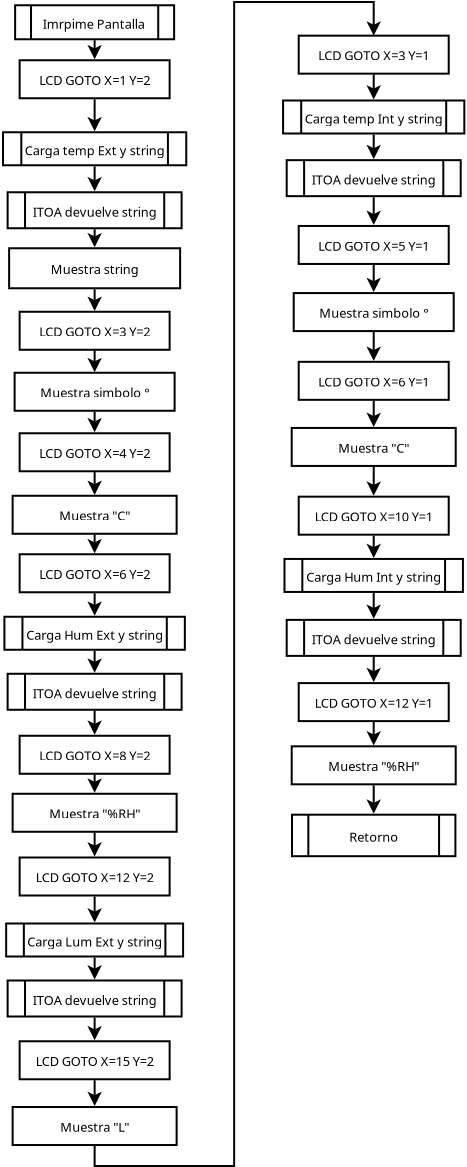 <?xml version="1.0" encoding="UTF-8"?>
<dia:diagram xmlns:dia="http://www.lysator.liu.se/~alla/dia/">
  <dia:layer name="Fondo" visible="true" active="true">
    <dia:group>
      <dia:group>
        <dia:object type="Flowchart - Predefined Process" version="1" id="O0">
          <dia:attribute name="obj_pos">
            <dia:point val="6.731,1.95"/>
          </dia:attribute>
          <dia:attribute name="obj_bb">
            <dia:rectangle val="6.681,1.9;14.731,3.7"/>
          </dia:attribute>
          <dia:attribute name="meta">
            <dia:composite type="dict"/>
          </dia:attribute>
          <dia:attribute name="elem_corner">
            <dia:point val="6.731,1.95"/>
          </dia:attribute>
          <dia:attribute name="elem_width">
            <dia:real val="7.95"/>
          </dia:attribute>
          <dia:attribute name="elem_height">
            <dia:real val="1.7"/>
          </dia:attribute>
          <dia:attribute name="line_width">
            <dia:real val="0.1"/>
          </dia:attribute>
          <dia:attribute name="line_colour">
            <dia:color val="#000000"/>
          </dia:attribute>
          <dia:attribute name="fill_colour">
            <dia:color val="#ffffff"/>
          </dia:attribute>
          <dia:attribute name="show_background">
            <dia:boolean val="true"/>
          </dia:attribute>
          <dia:attribute name="line_style">
            <dia:enum val="0"/>
            <dia:real val="1"/>
          </dia:attribute>
          <dia:attribute name="padding">
            <dia:real val="0.1"/>
          </dia:attribute>
          <dia:attribute name="text">
            <dia:composite type="text">
              <dia:attribute name="string">
                <dia:string>#Imrpime Pantalla#</dia:string>
              </dia:attribute>
              <dia:attribute name="font">
                <dia:font family="sans" style="0" name="Helvetica"/>
              </dia:attribute>
              <dia:attribute name="height">
                <dia:real val="0.8"/>
              </dia:attribute>
              <dia:attribute name="pos">
                <dia:point val="10.706,3.05"/>
              </dia:attribute>
              <dia:attribute name="color">
                <dia:color val="#000000"/>
              </dia:attribute>
              <dia:attribute name="alignment">
                <dia:enum val="1"/>
              </dia:attribute>
            </dia:composite>
          </dia:attribute>
          <dia:attribute name="flip_horizontal">
            <dia:boolean val="false"/>
          </dia:attribute>
          <dia:attribute name="flip_vertical">
            <dia:boolean val="false"/>
          </dia:attribute>
          <dia:attribute name="subscale">
            <dia:real val="1"/>
          </dia:attribute>
        </dia:object>
        <dia:object type="Flowchart - Box" version="0" id="O1">
          <dia:attribute name="obj_pos">
            <dia:point val="6.956,4.7"/>
          </dia:attribute>
          <dia:attribute name="obj_bb">
            <dia:rectangle val="6.906,4.65;14.506,6.65"/>
          </dia:attribute>
          <dia:attribute name="elem_corner">
            <dia:point val="6.956,4.7"/>
          </dia:attribute>
          <dia:attribute name="elem_width">
            <dia:real val="7.5"/>
          </dia:attribute>
          <dia:attribute name="elem_height">
            <dia:real val="1.9"/>
          </dia:attribute>
          <dia:attribute name="show_background">
            <dia:boolean val="true"/>
          </dia:attribute>
          <dia:attribute name="padding">
            <dia:real val="0.5"/>
          </dia:attribute>
          <dia:attribute name="text">
            <dia:composite type="text">
              <dia:attribute name="string">
                <dia:string>#LCD GOTO X=1 Y=2#</dia:string>
              </dia:attribute>
              <dia:attribute name="font">
                <dia:font family="sans" style="0" name="Helvetica"/>
              </dia:attribute>
              <dia:attribute name="height">
                <dia:real val="0.8"/>
              </dia:attribute>
              <dia:attribute name="pos">
                <dia:point val="10.706,5.89"/>
              </dia:attribute>
              <dia:attribute name="color">
                <dia:color val="#000000"/>
              </dia:attribute>
              <dia:attribute name="alignment">
                <dia:enum val="1"/>
              </dia:attribute>
            </dia:composite>
          </dia:attribute>
        </dia:object>
        <dia:object type="Flowchart - Predefined Process" version="1" id="O2">
          <dia:attribute name="obj_pos">
            <dia:point val="6.339,8.3"/>
          </dia:attribute>
          <dia:attribute name="obj_bb">
            <dia:rectangle val="6.289,8.25;15.123,10"/>
          </dia:attribute>
          <dia:attribute name="meta">
            <dia:composite type="dict"/>
          </dia:attribute>
          <dia:attribute name="elem_corner">
            <dia:point val="6.339,8.3"/>
          </dia:attribute>
          <dia:attribute name="elem_width">
            <dia:real val="8.734"/>
          </dia:attribute>
          <dia:attribute name="elem_height">
            <dia:real val="1.65"/>
          </dia:attribute>
          <dia:attribute name="line_width">
            <dia:real val="0.1"/>
          </dia:attribute>
          <dia:attribute name="line_colour">
            <dia:color val="#000000"/>
          </dia:attribute>
          <dia:attribute name="fill_colour">
            <dia:color val="#ffffff"/>
          </dia:attribute>
          <dia:attribute name="show_background">
            <dia:boolean val="true"/>
          </dia:attribute>
          <dia:attribute name="line_style">
            <dia:enum val="0"/>
            <dia:real val="1"/>
          </dia:attribute>
          <dia:attribute name="padding">
            <dia:real val="0.1"/>
          </dia:attribute>
          <dia:attribute name="text">
            <dia:composite type="text">
              <dia:attribute name="string">
                <dia:string>#Carga temp Ext y string#</dia:string>
              </dia:attribute>
              <dia:attribute name="font">
                <dia:font family="sans" style="0" name="Helvetica"/>
              </dia:attribute>
              <dia:attribute name="height">
                <dia:real val="0.8"/>
              </dia:attribute>
              <dia:attribute name="pos">
                <dia:point val="10.706,9.375"/>
              </dia:attribute>
              <dia:attribute name="color">
                <dia:color val="#000000"/>
              </dia:attribute>
              <dia:attribute name="alignment">
                <dia:enum val="1"/>
              </dia:attribute>
            </dia:composite>
          </dia:attribute>
          <dia:attribute name="flip_horizontal">
            <dia:boolean val="false"/>
          </dia:attribute>
          <dia:attribute name="flip_vertical">
            <dia:boolean val="false"/>
          </dia:attribute>
          <dia:attribute name="subscale">
            <dia:real val="1"/>
          </dia:attribute>
        </dia:object>
        <dia:object type="Flowchart - Predefined Process" version="1" id="O3">
          <dia:attribute name="obj_pos">
            <dia:point val="6.356,11.3"/>
          </dia:attribute>
          <dia:attribute name="obj_bb">
            <dia:rectangle val="6.306,11.25;15.106,13.15"/>
          </dia:attribute>
          <dia:attribute name="meta">
            <dia:composite type="dict"/>
          </dia:attribute>
          <dia:attribute name="elem_corner">
            <dia:point val="6.356,11.3"/>
          </dia:attribute>
          <dia:attribute name="elem_width">
            <dia:real val="8.7"/>
          </dia:attribute>
          <dia:attribute name="elem_height">
            <dia:real val="1.8"/>
          </dia:attribute>
          <dia:attribute name="line_width">
            <dia:real val="0.1"/>
          </dia:attribute>
          <dia:attribute name="line_colour">
            <dia:color val="#000000"/>
          </dia:attribute>
          <dia:attribute name="fill_colour">
            <dia:color val="#ffffff"/>
          </dia:attribute>
          <dia:attribute name="show_background">
            <dia:boolean val="true"/>
          </dia:attribute>
          <dia:attribute name="line_style">
            <dia:enum val="0"/>
            <dia:real val="1"/>
          </dia:attribute>
          <dia:attribute name="padding">
            <dia:real val="0.1"/>
          </dia:attribute>
          <dia:attribute name="text">
            <dia:composite type="text">
              <dia:attribute name="string">
                <dia:string>#ITOA devuelve string#</dia:string>
              </dia:attribute>
              <dia:attribute name="font">
                <dia:font family="sans" style="0" name="Helvetica"/>
              </dia:attribute>
              <dia:attribute name="height">
                <dia:real val="0.8"/>
              </dia:attribute>
              <dia:attribute name="pos">
                <dia:point val="10.706,12.45"/>
              </dia:attribute>
              <dia:attribute name="color">
                <dia:color val="#000000"/>
              </dia:attribute>
              <dia:attribute name="alignment">
                <dia:enum val="1"/>
              </dia:attribute>
            </dia:composite>
          </dia:attribute>
          <dia:attribute name="flip_horizontal">
            <dia:boolean val="false"/>
          </dia:attribute>
          <dia:attribute name="flip_vertical">
            <dia:boolean val="false"/>
          </dia:attribute>
          <dia:attribute name="subscale">
            <dia:real val="1"/>
          </dia:attribute>
        </dia:object>
        <dia:object type="Flowchart - Box" version="0" id="O4">
          <dia:attribute name="obj_pos">
            <dia:point val="6.431,14.1"/>
          </dia:attribute>
          <dia:attribute name="obj_bb">
            <dia:rectangle val="6.381,14.05;15.031,16.15"/>
          </dia:attribute>
          <dia:attribute name="elem_corner">
            <dia:point val="6.431,14.1"/>
          </dia:attribute>
          <dia:attribute name="elem_width">
            <dia:real val="8.55"/>
          </dia:attribute>
          <dia:attribute name="elem_height">
            <dia:real val="2"/>
          </dia:attribute>
          <dia:attribute name="show_background">
            <dia:boolean val="true"/>
          </dia:attribute>
          <dia:attribute name="padding">
            <dia:real val="0.5"/>
          </dia:attribute>
          <dia:attribute name="text">
            <dia:composite type="text">
              <dia:attribute name="string">
                <dia:string>#Muestra string#</dia:string>
              </dia:attribute>
              <dia:attribute name="font">
                <dia:font family="sans" style="0" name="Helvetica"/>
              </dia:attribute>
              <dia:attribute name="height">
                <dia:real val="0.8"/>
              </dia:attribute>
              <dia:attribute name="pos">
                <dia:point val="10.706,15.34"/>
              </dia:attribute>
              <dia:attribute name="color">
                <dia:color val="#000000"/>
              </dia:attribute>
              <dia:attribute name="alignment">
                <dia:enum val="1"/>
              </dia:attribute>
            </dia:composite>
          </dia:attribute>
        </dia:object>
        <dia:object type="Flowchart - Box" version="0" id="O5">
          <dia:attribute name="obj_pos">
            <dia:point val="6.956,17.275"/>
          </dia:attribute>
          <dia:attribute name="obj_bb">
            <dia:rectangle val="6.906,17.225;14.506,19.225"/>
          </dia:attribute>
          <dia:attribute name="elem_corner">
            <dia:point val="6.956,17.275"/>
          </dia:attribute>
          <dia:attribute name="elem_width">
            <dia:real val="7.5"/>
          </dia:attribute>
          <dia:attribute name="elem_height">
            <dia:real val="1.9"/>
          </dia:attribute>
          <dia:attribute name="show_background">
            <dia:boolean val="true"/>
          </dia:attribute>
          <dia:attribute name="padding">
            <dia:real val="0.5"/>
          </dia:attribute>
          <dia:attribute name="text">
            <dia:composite type="text">
              <dia:attribute name="string">
                <dia:string>#LCD GOTO X=3 Y=2#</dia:string>
              </dia:attribute>
              <dia:attribute name="font">
                <dia:font family="sans" style="0" name="Helvetica"/>
              </dia:attribute>
              <dia:attribute name="height">
                <dia:real val="0.8"/>
              </dia:attribute>
              <dia:attribute name="pos">
                <dia:point val="10.706,18.465"/>
              </dia:attribute>
              <dia:attribute name="color">
                <dia:color val="#000000"/>
              </dia:attribute>
              <dia:attribute name="alignment">
                <dia:enum val="1"/>
              </dia:attribute>
            </dia:composite>
          </dia:attribute>
        </dia:object>
        <dia:object type="Flowchart - Box" version="0" id="O6">
          <dia:attribute name="obj_pos">
            <dia:point val="6.706,20.325"/>
          </dia:attribute>
          <dia:attribute name="obj_bb">
            <dia:rectangle val="6.656,20.275;14.756,22.275"/>
          </dia:attribute>
          <dia:attribute name="elem_corner">
            <dia:point val="6.706,20.325"/>
          </dia:attribute>
          <dia:attribute name="elem_width">
            <dia:real val="8"/>
          </dia:attribute>
          <dia:attribute name="elem_height">
            <dia:real val="1.9"/>
          </dia:attribute>
          <dia:attribute name="show_background">
            <dia:boolean val="true"/>
          </dia:attribute>
          <dia:attribute name="padding">
            <dia:real val="0.5"/>
          </dia:attribute>
          <dia:attribute name="text">
            <dia:composite type="text">
              <dia:attribute name="string">
                <dia:string>#Muestra simbolo °#</dia:string>
              </dia:attribute>
              <dia:attribute name="font">
                <dia:font family="sans" style="0" name="Helvetica"/>
              </dia:attribute>
              <dia:attribute name="height">
                <dia:real val="0.8"/>
              </dia:attribute>
              <dia:attribute name="pos">
                <dia:point val="10.706,21.515"/>
              </dia:attribute>
              <dia:attribute name="color">
                <dia:color val="#000000"/>
              </dia:attribute>
              <dia:attribute name="alignment">
                <dia:enum val="1"/>
              </dia:attribute>
            </dia:composite>
          </dia:attribute>
        </dia:object>
        <dia:object type="Flowchart - Box" version="0" id="O7">
          <dia:attribute name="obj_pos">
            <dia:point val="6.956,23.35"/>
          </dia:attribute>
          <dia:attribute name="obj_bb">
            <dia:rectangle val="6.906,23.3;14.506,25.3"/>
          </dia:attribute>
          <dia:attribute name="elem_corner">
            <dia:point val="6.956,23.35"/>
          </dia:attribute>
          <dia:attribute name="elem_width">
            <dia:real val="7.5"/>
          </dia:attribute>
          <dia:attribute name="elem_height">
            <dia:real val="1.9"/>
          </dia:attribute>
          <dia:attribute name="show_background">
            <dia:boolean val="true"/>
          </dia:attribute>
          <dia:attribute name="padding">
            <dia:real val="0.5"/>
          </dia:attribute>
          <dia:attribute name="text">
            <dia:composite type="text">
              <dia:attribute name="string">
                <dia:string>#LCD GOTO X=4 Y=2#</dia:string>
              </dia:attribute>
              <dia:attribute name="font">
                <dia:font family="sans" style="0" name="Helvetica"/>
              </dia:attribute>
              <dia:attribute name="height">
                <dia:real val="0.8"/>
              </dia:attribute>
              <dia:attribute name="pos">
                <dia:point val="10.706,24.54"/>
              </dia:attribute>
              <dia:attribute name="color">
                <dia:color val="#000000"/>
              </dia:attribute>
              <dia:attribute name="alignment">
                <dia:enum val="1"/>
              </dia:attribute>
            </dia:composite>
          </dia:attribute>
        </dia:object>
        <dia:object type="Flowchart - Box" version="0" id="O8">
          <dia:attribute name="obj_pos">
            <dia:point val="6.606,26.475"/>
          </dia:attribute>
          <dia:attribute name="obj_bb">
            <dia:rectangle val="6.556,26.425;14.856,28.425"/>
          </dia:attribute>
          <dia:attribute name="elem_corner">
            <dia:point val="6.606,26.475"/>
          </dia:attribute>
          <dia:attribute name="elem_width">
            <dia:real val="8.2"/>
          </dia:attribute>
          <dia:attribute name="elem_height">
            <dia:real val="1.9"/>
          </dia:attribute>
          <dia:attribute name="show_background">
            <dia:boolean val="true"/>
          </dia:attribute>
          <dia:attribute name="padding">
            <dia:real val="0.5"/>
          </dia:attribute>
          <dia:attribute name="text">
            <dia:composite type="text">
              <dia:attribute name="string">
                <dia:string>#Muestra "C"#</dia:string>
              </dia:attribute>
              <dia:attribute name="font">
                <dia:font family="sans" style="0" name="Helvetica"/>
              </dia:attribute>
              <dia:attribute name="height">
                <dia:real val="0.8"/>
              </dia:attribute>
              <dia:attribute name="pos">
                <dia:point val="10.706,27.665"/>
              </dia:attribute>
              <dia:attribute name="color">
                <dia:color val="#000000"/>
              </dia:attribute>
              <dia:attribute name="alignment">
                <dia:enum val="1"/>
              </dia:attribute>
            </dia:composite>
          </dia:attribute>
        </dia:object>
        <dia:object type="Flowchart - Box" version="0" id="O9">
          <dia:attribute name="obj_pos">
            <dia:point val="6.956,29.4"/>
          </dia:attribute>
          <dia:attribute name="obj_bb">
            <dia:rectangle val="6.906,29.35;14.506,31.35"/>
          </dia:attribute>
          <dia:attribute name="elem_corner">
            <dia:point val="6.956,29.4"/>
          </dia:attribute>
          <dia:attribute name="elem_width">
            <dia:real val="7.5"/>
          </dia:attribute>
          <dia:attribute name="elem_height">
            <dia:real val="1.9"/>
          </dia:attribute>
          <dia:attribute name="show_background">
            <dia:boolean val="true"/>
          </dia:attribute>
          <dia:attribute name="padding">
            <dia:real val="0.5"/>
          </dia:attribute>
          <dia:attribute name="text">
            <dia:composite type="text">
              <dia:attribute name="string">
                <dia:string>#LCD GOTO X=6 Y=2#</dia:string>
              </dia:attribute>
              <dia:attribute name="font">
                <dia:font family="sans" style="0" name="Helvetica"/>
              </dia:attribute>
              <dia:attribute name="height">
                <dia:real val="0.8"/>
              </dia:attribute>
              <dia:attribute name="pos">
                <dia:point val="10.706,30.59"/>
              </dia:attribute>
              <dia:attribute name="color">
                <dia:color val="#000000"/>
              </dia:attribute>
              <dia:attribute name="alignment">
                <dia:enum val="1"/>
              </dia:attribute>
            </dia:composite>
          </dia:attribute>
        </dia:object>
        <dia:object type="Flowchart - Predefined Process" version="1" id="O10">
          <dia:attribute name="obj_pos">
            <dia:point val="6.339,32.525"/>
          </dia:attribute>
          <dia:attribute name="obj_bb">
            <dia:rectangle val="6.289,32.475;15.123,34.225"/>
          </dia:attribute>
          <dia:attribute name="meta">
            <dia:composite type="dict"/>
          </dia:attribute>
          <dia:attribute name="elem_corner">
            <dia:point val="6.339,32.525"/>
          </dia:attribute>
          <dia:attribute name="elem_width">
            <dia:real val="8.734"/>
          </dia:attribute>
          <dia:attribute name="elem_height">
            <dia:real val="1.65"/>
          </dia:attribute>
          <dia:attribute name="line_width">
            <dia:real val="0.1"/>
          </dia:attribute>
          <dia:attribute name="line_colour">
            <dia:color val="#000000"/>
          </dia:attribute>
          <dia:attribute name="fill_colour">
            <dia:color val="#ffffff"/>
          </dia:attribute>
          <dia:attribute name="show_background">
            <dia:boolean val="true"/>
          </dia:attribute>
          <dia:attribute name="line_style">
            <dia:enum val="0"/>
            <dia:real val="1"/>
          </dia:attribute>
          <dia:attribute name="padding">
            <dia:real val="0.1"/>
          </dia:attribute>
          <dia:attribute name="text">
            <dia:composite type="text">
              <dia:attribute name="string">
                <dia:string>#Carga Hum Ext y string#</dia:string>
              </dia:attribute>
              <dia:attribute name="font">
                <dia:font family="sans" style="0" name="Helvetica"/>
              </dia:attribute>
              <dia:attribute name="height">
                <dia:real val="0.8"/>
              </dia:attribute>
              <dia:attribute name="pos">
                <dia:point val="10.706,33.6"/>
              </dia:attribute>
              <dia:attribute name="color">
                <dia:color val="#000000"/>
              </dia:attribute>
              <dia:attribute name="alignment">
                <dia:enum val="1"/>
              </dia:attribute>
            </dia:composite>
          </dia:attribute>
          <dia:attribute name="flip_horizontal">
            <dia:boolean val="false"/>
          </dia:attribute>
          <dia:attribute name="flip_vertical">
            <dia:boolean val="false"/>
          </dia:attribute>
          <dia:attribute name="subscale">
            <dia:real val="1"/>
          </dia:attribute>
        </dia:object>
        <dia:object type="Flowchart - Predefined Process" version="1" id="O11">
          <dia:attribute name="obj_pos">
            <dia:point val="6.356,35.375"/>
          </dia:attribute>
          <dia:attribute name="obj_bb">
            <dia:rectangle val="6.306,35.325;15.106,37.225"/>
          </dia:attribute>
          <dia:attribute name="meta">
            <dia:composite type="dict"/>
          </dia:attribute>
          <dia:attribute name="elem_corner">
            <dia:point val="6.356,35.375"/>
          </dia:attribute>
          <dia:attribute name="elem_width">
            <dia:real val="8.7"/>
          </dia:attribute>
          <dia:attribute name="elem_height">
            <dia:real val="1.8"/>
          </dia:attribute>
          <dia:attribute name="line_width">
            <dia:real val="0.1"/>
          </dia:attribute>
          <dia:attribute name="line_colour">
            <dia:color val="#000000"/>
          </dia:attribute>
          <dia:attribute name="fill_colour">
            <dia:color val="#ffffff"/>
          </dia:attribute>
          <dia:attribute name="show_background">
            <dia:boolean val="true"/>
          </dia:attribute>
          <dia:attribute name="line_style">
            <dia:enum val="0"/>
            <dia:real val="1"/>
          </dia:attribute>
          <dia:attribute name="padding">
            <dia:real val="0.1"/>
          </dia:attribute>
          <dia:attribute name="text">
            <dia:composite type="text">
              <dia:attribute name="string">
                <dia:string>#ITOA devuelve string#</dia:string>
              </dia:attribute>
              <dia:attribute name="font">
                <dia:font family="sans" style="0" name="Helvetica"/>
              </dia:attribute>
              <dia:attribute name="height">
                <dia:real val="0.8"/>
              </dia:attribute>
              <dia:attribute name="pos">
                <dia:point val="10.706,36.525"/>
              </dia:attribute>
              <dia:attribute name="color">
                <dia:color val="#000000"/>
              </dia:attribute>
              <dia:attribute name="alignment">
                <dia:enum val="1"/>
              </dia:attribute>
            </dia:composite>
          </dia:attribute>
          <dia:attribute name="flip_horizontal">
            <dia:boolean val="false"/>
          </dia:attribute>
          <dia:attribute name="flip_vertical">
            <dia:boolean val="false"/>
          </dia:attribute>
          <dia:attribute name="subscale">
            <dia:real val="1"/>
          </dia:attribute>
        </dia:object>
        <dia:object type="Flowchart - Box" version="0" id="O12">
          <dia:attribute name="obj_pos">
            <dia:point val="6.956,38.475"/>
          </dia:attribute>
          <dia:attribute name="obj_bb">
            <dia:rectangle val="6.906,38.425;14.506,40.425"/>
          </dia:attribute>
          <dia:attribute name="elem_corner">
            <dia:point val="6.956,38.475"/>
          </dia:attribute>
          <dia:attribute name="elem_width">
            <dia:real val="7.5"/>
          </dia:attribute>
          <dia:attribute name="elem_height">
            <dia:real val="1.9"/>
          </dia:attribute>
          <dia:attribute name="show_background">
            <dia:boolean val="true"/>
          </dia:attribute>
          <dia:attribute name="padding">
            <dia:real val="0.5"/>
          </dia:attribute>
          <dia:attribute name="text">
            <dia:composite type="text">
              <dia:attribute name="string">
                <dia:string>#LCD GOTO X=8 Y=2#</dia:string>
              </dia:attribute>
              <dia:attribute name="font">
                <dia:font family="sans" style="0" name="Helvetica"/>
              </dia:attribute>
              <dia:attribute name="height">
                <dia:real val="0.8"/>
              </dia:attribute>
              <dia:attribute name="pos">
                <dia:point val="10.706,39.665"/>
              </dia:attribute>
              <dia:attribute name="color">
                <dia:color val="#000000"/>
              </dia:attribute>
              <dia:attribute name="alignment">
                <dia:enum val="1"/>
              </dia:attribute>
            </dia:composite>
          </dia:attribute>
        </dia:object>
        <dia:object type="Flowchart - Box" version="0" id="O13">
          <dia:attribute name="obj_pos">
            <dia:point val="6.606,41.375"/>
          </dia:attribute>
          <dia:attribute name="obj_bb">
            <dia:rectangle val="6.556,41.325;14.856,43.325"/>
          </dia:attribute>
          <dia:attribute name="elem_corner">
            <dia:point val="6.606,41.375"/>
          </dia:attribute>
          <dia:attribute name="elem_width">
            <dia:real val="8.2"/>
          </dia:attribute>
          <dia:attribute name="elem_height">
            <dia:real val="1.9"/>
          </dia:attribute>
          <dia:attribute name="show_background">
            <dia:boolean val="true"/>
          </dia:attribute>
          <dia:attribute name="padding">
            <dia:real val="0.5"/>
          </dia:attribute>
          <dia:attribute name="text">
            <dia:composite type="text">
              <dia:attribute name="string">
                <dia:string>#Muestra "%RH"#</dia:string>
              </dia:attribute>
              <dia:attribute name="font">
                <dia:font family="sans" style="0" name="Helvetica"/>
              </dia:attribute>
              <dia:attribute name="height">
                <dia:real val="0.8"/>
              </dia:attribute>
              <dia:attribute name="pos">
                <dia:point val="10.706,42.565"/>
              </dia:attribute>
              <dia:attribute name="color">
                <dia:color val="#000000"/>
              </dia:attribute>
              <dia:attribute name="alignment">
                <dia:enum val="1"/>
              </dia:attribute>
            </dia:composite>
          </dia:attribute>
        </dia:object>
        <dia:object type="Flowchart - Box" version="0" id="O14">
          <dia:attribute name="obj_pos">
            <dia:point val="6.956,44.562"/>
          </dia:attribute>
          <dia:attribute name="obj_bb">
            <dia:rectangle val="6.906,44.513;14.506,46.513"/>
          </dia:attribute>
          <dia:attribute name="elem_corner">
            <dia:point val="6.956,44.562"/>
          </dia:attribute>
          <dia:attribute name="elem_width">
            <dia:real val="7.5"/>
          </dia:attribute>
          <dia:attribute name="elem_height">
            <dia:real val="1.9"/>
          </dia:attribute>
          <dia:attribute name="show_background">
            <dia:boolean val="true"/>
          </dia:attribute>
          <dia:attribute name="padding">
            <dia:real val="0.5"/>
          </dia:attribute>
          <dia:attribute name="text">
            <dia:composite type="text">
              <dia:attribute name="string">
                <dia:string>#LCD GOTO X=12 Y=2#</dia:string>
              </dia:attribute>
              <dia:attribute name="font">
                <dia:font family="sans" style="0" name="Helvetica"/>
              </dia:attribute>
              <dia:attribute name="height">
                <dia:real val="0.8"/>
              </dia:attribute>
              <dia:attribute name="pos">
                <dia:point val="10.706,45.752"/>
              </dia:attribute>
              <dia:attribute name="color">
                <dia:color val="#000000"/>
              </dia:attribute>
              <dia:attribute name="alignment">
                <dia:enum val="1"/>
              </dia:attribute>
            </dia:composite>
          </dia:attribute>
        </dia:object>
        <dia:object type="Flowchart - Predefined Process" version="1" id="O15">
          <dia:attribute name="obj_pos">
            <dia:point val="6.339,47.862"/>
          </dia:attribute>
          <dia:attribute name="obj_bb">
            <dia:rectangle val="6.289,47.812;15.123,49.562"/>
          </dia:attribute>
          <dia:attribute name="meta">
            <dia:composite type="dict"/>
          </dia:attribute>
          <dia:attribute name="elem_corner">
            <dia:point val="6.339,47.862"/>
          </dia:attribute>
          <dia:attribute name="elem_width">
            <dia:real val="8.734"/>
          </dia:attribute>
          <dia:attribute name="elem_height">
            <dia:real val="1.65"/>
          </dia:attribute>
          <dia:attribute name="line_width">
            <dia:real val="0.1"/>
          </dia:attribute>
          <dia:attribute name="line_colour">
            <dia:color val="#000000"/>
          </dia:attribute>
          <dia:attribute name="fill_colour">
            <dia:color val="#ffffff"/>
          </dia:attribute>
          <dia:attribute name="show_background">
            <dia:boolean val="true"/>
          </dia:attribute>
          <dia:attribute name="line_style">
            <dia:enum val="0"/>
            <dia:real val="1"/>
          </dia:attribute>
          <dia:attribute name="padding">
            <dia:real val="0.1"/>
          </dia:attribute>
          <dia:attribute name="text">
            <dia:composite type="text">
              <dia:attribute name="string">
                <dia:string>#Carga Lum Ext y string#</dia:string>
              </dia:attribute>
              <dia:attribute name="font">
                <dia:font family="sans" style="0" name="Helvetica"/>
              </dia:attribute>
              <dia:attribute name="height">
                <dia:real val="0.8"/>
              </dia:attribute>
              <dia:attribute name="pos">
                <dia:point val="10.706,48.938"/>
              </dia:attribute>
              <dia:attribute name="color">
                <dia:color val="#000000"/>
              </dia:attribute>
              <dia:attribute name="alignment">
                <dia:enum val="1"/>
              </dia:attribute>
            </dia:composite>
          </dia:attribute>
          <dia:attribute name="flip_horizontal">
            <dia:boolean val="false"/>
          </dia:attribute>
          <dia:attribute name="flip_vertical">
            <dia:boolean val="false"/>
          </dia:attribute>
          <dia:attribute name="subscale">
            <dia:real val="1"/>
          </dia:attribute>
        </dia:object>
        <dia:object type="Flowchart - Predefined Process" version="1" id="O16">
          <dia:attribute name="obj_pos">
            <dia:point val="6.356,50.712"/>
          </dia:attribute>
          <dia:attribute name="obj_bb">
            <dia:rectangle val="6.306,50.663;15.106,52.562"/>
          </dia:attribute>
          <dia:attribute name="meta">
            <dia:composite type="dict"/>
          </dia:attribute>
          <dia:attribute name="elem_corner">
            <dia:point val="6.356,50.712"/>
          </dia:attribute>
          <dia:attribute name="elem_width">
            <dia:real val="8.7"/>
          </dia:attribute>
          <dia:attribute name="elem_height">
            <dia:real val="1.8"/>
          </dia:attribute>
          <dia:attribute name="line_width">
            <dia:real val="0.1"/>
          </dia:attribute>
          <dia:attribute name="line_colour">
            <dia:color val="#000000"/>
          </dia:attribute>
          <dia:attribute name="fill_colour">
            <dia:color val="#ffffff"/>
          </dia:attribute>
          <dia:attribute name="show_background">
            <dia:boolean val="true"/>
          </dia:attribute>
          <dia:attribute name="line_style">
            <dia:enum val="0"/>
            <dia:real val="1"/>
          </dia:attribute>
          <dia:attribute name="padding">
            <dia:real val="0.1"/>
          </dia:attribute>
          <dia:attribute name="text">
            <dia:composite type="text">
              <dia:attribute name="string">
                <dia:string>#ITOA devuelve string#</dia:string>
              </dia:attribute>
              <dia:attribute name="font">
                <dia:font family="sans" style="0" name="Helvetica"/>
              </dia:attribute>
              <dia:attribute name="height">
                <dia:real val="0.8"/>
              </dia:attribute>
              <dia:attribute name="pos">
                <dia:point val="10.706,51.862"/>
              </dia:attribute>
              <dia:attribute name="color">
                <dia:color val="#000000"/>
              </dia:attribute>
              <dia:attribute name="alignment">
                <dia:enum val="1"/>
              </dia:attribute>
            </dia:composite>
          </dia:attribute>
          <dia:attribute name="flip_horizontal">
            <dia:boolean val="false"/>
          </dia:attribute>
          <dia:attribute name="flip_vertical">
            <dia:boolean val="false"/>
          </dia:attribute>
          <dia:attribute name="subscale">
            <dia:real val="1"/>
          </dia:attribute>
        </dia:object>
        <dia:object type="Flowchart - Box" version="0" id="O17">
          <dia:attribute name="obj_pos">
            <dia:point val="6.956,53.75"/>
          </dia:attribute>
          <dia:attribute name="obj_bb">
            <dia:rectangle val="6.906,53.7;14.506,55.7"/>
          </dia:attribute>
          <dia:attribute name="elem_corner">
            <dia:point val="6.956,53.75"/>
          </dia:attribute>
          <dia:attribute name="elem_width">
            <dia:real val="7.5"/>
          </dia:attribute>
          <dia:attribute name="elem_height">
            <dia:real val="1.9"/>
          </dia:attribute>
          <dia:attribute name="show_background">
            <dia:boolean val="true"/>
          </dia:attribute>
          <dia:attribute name="padding">
            <dia:real val="0.5"/>
          </dia:attribute>
          <dia:attribute name="text">
            <dia:composite type="text">
              <dia:attribute name="string">
                <dia:string>#LCD GOTO X=15 Y=2#</dia:string>
              </dia:attribute>
              <dia:attribute name="font">
                <dia:font family="sans" style="0" name="Helvetica"/>
              </dia:attribute>
              <dia:attribute name="height">
                <dia:real val="0.8"/>
              </dia:attribute>
              <dia:attribute name="pos">
                <dia:point val="10.706,54.94"/>
              </dia:attribute>
              <dia:attribute name="color">
                <dia:color val="#000000"/>
              </dia:attribute>
              <dia:attribute name="alignment">
                <dia:enum val="1"/>
              </dia:attribute>
            </dia:composite>
          </dia:attribute>
        </dia:object>
        <dia:object type="Flowchart - Box" version="0" id="O18">
          <dia:attribute name="obj_pos">
            <dia:point val="6.606,57.038"/>
          </dia:attribute>
          <dia:attribute name="obj_bb">
            <dia:rectangle val="6.556,56.987;14.856,58.987"/>
          </dia:attribute>
          <dia:attribute name="elem_corner">
            <dia:point val="6.606,57.038"/>
          </dia:attribute>
          <dia:attribute name="elem_width">
            <dia:real val="8.2"/>
          </dia:attribute>
          <dia:attribute name="elem_height">
            <dia:real val="1.9"/>
          </dia:attribute>
          <dia:attribute name="show_background">
            <dia:boolean val="true"/>
          </dia:attribute>
          <dia:attribute name="padding">
            <dia:real val="0.5"/>
          </dia:attribute>
          <dia:attribute name="text">
            <dia:composite type="text">
              <dia:attribute name="string">
                <dia:string>#Muestra "L"#</dia:string>
              </dia:attribute>
              <dia:attribute name="font">
                <dia:font family="sans" style="0" name="Helvetica"/>
              </dia:attribute>
              <dia:attribute name="height">
                <dia:real val="0.8"/>
              </dia:attribute>
              <dia:attribute name="pos">
                <dia:point val="10.706,58.227"/>
              </dia:attribute>
              <dia:attribute name="color">
                <dia:color val="#000000"/>
              </dia:attribute>
              <dia:attribute name="alignment">
                <dia:enum val="1"/>
              </dia:attribute>
            </dia:composite>
          </dia:attribute>
        </dia:object>
        <dia:object type="Standard - Line" version="0" id="O19">
          <dia:attribute name="obj_pos">
            <dia:point val="10.706,3.7"/>
          </dia:attribute>
          <dia:attribute name="obj_bb">
            <dia:rectangle val="10.344,3.65;11.068,4.762"/>
          </dia:attribute>
          <dia:attribute name="conn_endpoints">
            <dia:point val="10.706,3.7"/>
            <dia:point val="10.706,4.65"/>
          </dia:attribute>
          <dia:attribute name="numcp">
            <dia:int val="1"/>
          </dia:attribute>
          <dia:attribute name="end_arrow">
            <dia:enum val="22"/>
          </dia:attribute>
          <dia:attribute name="end_arrow_length">
            <dia:real val="0.5"/>
          </dia:attribute>
          <dia:attribute name="end_arrow_width">
            <dia:real val="0.5"/>
          </dia:attribute>
          <dia:connections>
            <dia:connection handle="0" to="O0" connection="16"/>
            <dia:connection handle="1" to="O1" connection="16"/>
          </dia:connections>
        </dia:object>
        <dia:object type="Standard - Line" version="0" id="O20">
          <dia:attribute name="obj_pos">
            <dia:point val="10.706,6.65"/>
          </dia:attribute>
          <dia:attribute name="obj_bb">
            <dia:rectangle val="10.344,6.6;11.068,8.365"/>
          </dia:attribute>
          <dia:attribute name="conn_endpoints">
            <dia:point val="10.706,6.65"/>
            <dia:point val="10.706,8.253"/>
          </dia:attribute>
          <dia:attribute name="numcp">
            <dia:int val="1"/>
          </dia:attribute>
          <dia:attribute name="end_arrow">
            <dia:enum val="22"/>
          </dia:attribute>
          <dia:attribute name="end_arrow_length">
            <dia:real val="0.5"/>
          </dia:attribute>
          <dia:attribute name="end_arrow_width">
            <dia:real val="0.5"/>
          </dia:attribute>
          <dia:connections>
            <dia:connection handle="0" to="O1" connection="16"/>
            <dia:connection handle="1" to="O2" connection="16"/>
          </dia:connections>
        </dia:object>
        <dia:object type="Standard - Line" version="0" id="O21">
          <dia:attribute name="obj_pos">
            <dia:point val="10.706,10.0"/>
          </dia:attribute>
          <dia:attribute name="obj_bb">
            <dia:rectangle val="10.344,9.95;11.068,11.362"/>
          </dia:attribute>
          <dia:attribute name="conn_endpoints">
            <dia:point val="10.706,10.0"/>
            <dia:point val="10.706,11.25"/>
          </dia:attribute>
          <dia:attribute name="numcp">
            <dia:int val="1"/>
          </dia:attribute>
          <dia:attribute name="end_arrow">
            <dia:enum val="22"/>
          </dia:attribute>
          <dia:attribute name="end_arrow_length">
            <dia:real val="0.5"/>
          </dia:attribute>
          <dia:attribute name="end_arrow_width">
            <dia:real val="0.5"/>
          </dia:attribute>
          <dia:connections>
            <dia:connection handle="0" to="O2" connection="16"/>
            <dia:connection handle="1" to="O3" connection="16"/>
          </dia:connections>
        </dia:object>
        <dia:object type="Standard - Line" version="0" id="O22">
          <dia:attribute name="obj_pos">
            <dia:point val="10.706,13.149"/>
          </dia:attribute>
          <dia:attribute name="obj_bb">
            <dia:rectangle val="10.344,13.099;11.068,14.162"/>
          </dia:attribute>
          <dia:attribute name="conn_endpoints">
            <dia:point val="10.706,13.149"/>
            <dia:point val="10.706,14.051"/>
          </dia:attribute>
          <dia:attribute name="numcp">
            <dia:int val="1"/>
          </dia:attribute>
          <dia:attribute name="end_arrow">
            <dia:enum val="22"/>
          </dia:attribute>
          <dia:attribute name="end_arrow_length">
            <dia:real val="0.5"/>
          </dia:attribute>
          <dia:attribute name="end_arrow_width">
            <dia:real val="0.5"/>
          </dia:attribute>
          <dia:connections>
            <dia:connection handle="0" to="O3" connection="16"/>
            <dia:connection handle="1" to="O4" connection="16"/>
          </dia:connections>
        </dia:object>
        <dia:object type="Standard - Line" version="0" id="O23">
          <dia:attribute name="obj_pos">
            <dia:point val="10.706,16.15"/>
          </dia:attribute>
          <dia:attribute name="obj_bb">
            <dia:rectangle val="10.344,16.1;11.068,17.348"/>
          </dia:attribute>
          <dia:attribute name="conn_endpoints">
            <dia:point val="10.706,16.15"/>
            <dia:point val="10.706,17.236"/>
          </dia:attribute>
          <dia:attribute name="numcp">
            <dia:int val="1"/>
          </dia:attribute>
          <dia:attribute name="end_arrow">
            <dia:enum val="22"/>
          </dia:attribute>
          <dia:attribute name="end_arrow_length">
            <dia:real val="0.5"/>
          </dia:attribute>
          <dia:attribute name="end_arrow_width">
            <dia:real val="0.5"/>
          </dia:attribute>
          <dia:connections>
            <dia:connection handle="0" to="O4" connection="16"/>
            <dia:connection handle="1" to="O5" connection="16"/>
          </dia:connections>
        </dia:object>
        <dia:object type="Standard - Line" version="0" id="O24">
          <dia:attribute name="obj_pos">
            <dia:point val="10.706,19.202"/>
          </dia:attribute>
          <dia:attribute name="obj_bb">
            <dia:rectangle val="10.344,19.152;11.068,20.41"/>
          </dia:attribute>
          <dia:attribute name="conn_endpoints">
            <dia:point val="10.706,19.202"/>
            <dia:point val="10.706,20.298"/>
          </dia:attribute>
          <dia:attribute name="numcp">
            <dia:int val="1"/>
          </dia:attribute>
          <dia:attribute name="end_arrow">
            <dia:enum val="22"/>
          </dia:attribute>
          <dia:attribute name="end_arrow_length">
            <dia:real val="0.5"/>
          </dia:attribute>
          <dia:attribute name="end_arrow_width">
            <dia:real val="0.5"/>
          </dia:attribute>
          <dia:connections>
            <dia:connection handle="0" to="O5" connection="16"/>
            <dia:connection handle="1" to="O6" connection="16"/>
          </dia:connections>
        </dia:object>
        <dia:object type="Standard - Line" version="0" id="O25">
          <dia:attribute name="obj_pos">
            <dia:point val="10.706,22.275"/>
          </dia:attribute>
          <dia:attribute name="obj_bb">
            <dia:rectangle val="10.344,22.225;11.068,23.412"/>
          </dia:attribute>
          <dia:attribute name="conn_endpoints">
            <dia:point val="10.706,22.275"/>
            <dia:point val="10.706,23.3"/>
          </dia:attribute>
          <dia:attribute name="numcp">
            <dia:int val="1"/>
          </dia:attribute>
          <dia:attribute name="end_arrow">
            <dia:enum val="22"/>
          </dia:attribute>
          <dia:attribute name="end_arrow_length">
            <dia:real val="0.5"/>
          </dia:attribute>
          <dia:attribute name="end_arrow_width">
            <dia:real val="0.5"/>
          </dia:attribute>
          <dia:connections>
            <dia:connection handle="0" to="O6" connection="16"/>
            <dia:connection handle="1" to="O7" connection="16"/>
          </dia:connections>
        </dia:object>
        <dia:object type="Standard - Line" version="0" id="O26">
          <dia:attribute name="obj_pos">
            <dia:point val="10.706,25.289"/>
          </dia:attribute>
          <dia:attribute name="obj_bb">
            <dia:rectangle val="10.344,25.239;11.068,26.548"/>
          </dia:attribute>
          <dia:attribute name="conn_endpoints">
            <dia:point val="10.706,25.289"/>
            <dia:point val="10.706,26.436"/>
          </dia:attribute>
          <dia:attribute name="numcp">
            <dia:int val="1"/>
          </dia:attribute>
          <dia:attribute name="end_arrow">
            <dia:enum val="22"/>
          </dia:attribute>
          <dia:attribute name="end_arrow_length">
            <dia:real val="0.5"/>
          </dia:attribute>
          <dia:attribute name="end_arrow_width">
            <dia:real val="0.5"/>
          </dia:attribute>
          <dia:connections>
            <dia:connection handle="0" to="O7" connection="16"/>
            <dia:connection handle="1" to="O8" connection="16"/>
          </dia:connections>
        </dia:object>
        <dia:object type="Standard - Line" version="0" id="O27">
          <dia:attribute name="obj_pos">
            <dia:point val="10.706,28.425"/>
          </dia:attribute>
          <dia:attribute name="obj_bb">
            <dia:rectangle val="10.344,28.375;11.068,29.462"/>
          </dia:attribute>
          <dia:attribute name="conn_endpoints">
            <dia:point val="10.706,28.425"/>
            <dia:point val="10.706,29.35"/>
          </dia:attribute>
          <dia:attribute name="numcp">
            <dia:int val="1"/>
          </dia:attribute>
          <dia:attribute name="end_arrow">
            <dia:enum val="22"/>
          </dia:attribute>
          <dia:attribute name="end_arrow_length">
            <dia:real val="0.5"/>
          </dia:attribute>
          <dia:attribute name="end_arrow_width">
            <dia:real val="0.5"/>
          </dia:attribute>
          <dia:connections>
            <dia:connection handle="0" to="O8" connection="16"/>
            <dia:connection handle="1" to="O9" connection="16"/>
          </dia:connections>
        </dia:object>
        <dia:object type="Standard - Line" version="0" id="O28">
          <dia:attribute name="obj_pos">
            <dia:point val="10.706,31.35"/>
          </dia:attribute>
          <dia:attribute name="obj_bb">
            <dia:rectangle val="10.344,31.3;11.068,32.587"/>
          </dia:attribute>
          <dia:attribute name="conn_endpoints">
            <dia:point val="10.706,31.35"/>
            <dia:point val="10.706,32.475"/>
          </dia:attribute>
          <dia:attribute name="numcp">
            <dia:int val="1"/>
          </dia:attribute>
          <dia:attribute name="end_arrow">
            <dia:enum val="22"/>
          </dia:attribute>
          <dia:attribute name="end_arrow_length">
            <dia:real val="0.5"/>
          </dia:attribute>
          <dia:attribute name="end_arrow_width">
            <dia:real val="0.5"/>
          </dia:attribute>
          <dia:connections>
            <dia:connection handle="0" to="O9" connection="16"/>
            <dia:connection handle="1" to="O10" connection="16"/>
          </dia:connections>
        </dia:object>
        <dia:object type="Standard - Line" version="0" id="O29">
          <dia:attribute name="obj_pos">
            <dia:point val="10.706,34.225"/>
          </dia:attribute>
          <dia:attribute name="obj_bb">
            <dia:rectangle val="10.344,34.175;11.068,35.437"/>
          </dia:attribute>
          <dia:attribute name="conn_endpoints">
            <dia:point val="10.706,34.225"/>
            <dia:point val="10.706,35.325"/>
          </dia:attribute>
          <dia:attribute name="numcp">
            <dia:int val="1"/>
          </dia:attribute>
          <dia:attribute name="end_arrow">
            <dia:enum val="22"/>
          </dia:attribute>
          <dia:attribute name="end_arrow_length">
            <dia:real val="0.5"/>
          </dia:attribute>
          <dia:attribute name="end_arrow_width">
            <dia:real val="0.5"/>
          </dia:attribute>
          <dia:connections>
            <dia:connection handle="0" to="O10" connection="16"/>
            <dia:connection handle="1" to="O11" connection="16"/>
          </dia:connections>
        </dia:object>
        <dia:object type="Standard - Line" version="0" id="O30">
          <dia:attribute name="obj_pos">
            <dia:point val="10.706,37.224"/>
          </dia:attribute>
          <dia:attribute name="obj_bb">
            <dia:rectangle val="10.344,37.174;11.068,38.537"/>
          </dia:attribute>
          <dia:attribute name="conn_endpoints">
            <dia:point val="10.706,37.224"/>
            <dia:point val="10.706,38.425"/>
          </dia:attribute>
          <dia:attribute name="numcp">
            <dia:int val="1"/>
          </dia:attribute>
          <dia:attribute name="end_arrow">
            <dia:enum val="22"/>
          </dia:attribute>
          <dia:attribute name="end_arrow_length">
            <dia:real val="0.5"/>
          </dia:attribute>
          <dia:attribute name="end_arrow_width">
            <dia:real val="0.5"/>
          </dia:attribute>
          <dia:connections>
            <dia:connection handle="0" to="O11" connection="16"/>
            <dia:connection handle="1" to="O12" connection="16"/>
          </dia:connections>
        </dia:object>
        <dia:object type="Standard - Line" version="0" id="O31">
          <dia:attribute name="obj_pos">
            <dia:point val="10.706,40.425"/>
          </dia:attribute>
          <dia:attribute name="obj_bb">
            <dia:rectangle val="10.344,40.375;11.068,41.437"/>
          </dia:attribute>
          <dia:attribute name="conn_endpoints">
            <dia:point val="10.706,40.425"/>
            <dia:point val="10.706,41.325"/>
          </dia:attribute>
          <dia:attribute name="numcp">
            <dia:int val="1"/>
          </dia:attribute>
          <dia:attribute name="end_arrow">
            <dia:enum val="22"/>
          </dia:attribute>
          <dia:attribute name="end_arrow_length">
            <dia:real val="0.5"/>
          </dia:attribute>
          <dia:attribute name="end_arrow_width">
            <dia:real val="0.5"/>
          </dia:attribute>
          <dia:connections>
            <dia:connection handle="0" to="O12" connection="16"/>
            <dia:connection handle="1" to="O13" connection="16"/>
          </dia:connections>
        </dia:object>
        <dia:object type="Standard - Line" version="0" id="O32">
          <dia:attribute name="obj_pos">
            <dia:point val="10.706,43.325"/>
          </dia:attribute>
          <dia:attribute name="obj_bb">
            <dia:rectangle val="10.344,43.275;11.068,44.624"/>
          </dia:attribute>
          <dia:attribute name="conn_endpoints">
            <dia:point val="10.706,43.325"/>
            <dia:point val="10.706,44.513"/>
          </dia:attribute>
          <dia:attribute name="numcp">
            <dia:int val="1"/>
          </dia:attribute>
          <dia:attribute name="end_arrow">
            <dia:enum val="22"/>
          </dia:attribute>
          <dia:attribute name="end_arrow_length">
            <dia:real val="0.5"/>
          </dia:attribute>
          <dia:attribute name="end_arrow_width">
            <dia:real val="0.5"/>
          </dia:attribute>
          <dia:connections>
            <dia:connection handle="0" to="O13" connection="16"/>
            <dia:connection handle="1" to="O14" connection="16"/>
          </dia:connections>
        </dia:object>
        <dia:object type="Standard - Line" version="0" id="O33">
          <dia:attribute name="obj_pos">
            <dia:point val="10.706,46.513"/>
          </dia:attribute>
          <dia:attribute name="obj_bb">
            <dia:rectangle val="10.344,46.463;11.068,47.924"/>
          </dia:attribute>
          <dia:attribute name="conn_endpoints">
            <dia:point val="10.706,46.513"/>
            <dia:point val="10.706,47.812"/>
          </dia:attribute>
          <dia:attribute name="numcp">
            <dia:int val="1"/>
          </dia:attribute>
          <dia:attribute name="end_arrow">
            <dia:enum val="22"/>
          </dia:attribute>
          <dia:attribute name="end_arrow_length">
            <dia:real val="0.5"/>
          </dia:attribute>
          <dia:attribute name="end_arrow_width">
            <dia:real val="0.5"/>
          </dia:attribute>
          <dia:connections>
            <dia:connection handle="0" to="O14" connection="16"/>
            <dia:connection handle="1" to="O15" connection="16"/>
          </dia:connections>
        </dia:object>
        <dia:object type="Standard - Line" version="0" id="O34">
          <dia:attribute name="obj_pos">
            <dia:point val="10.706,49.562"/>
          </dia:attribute>
          <dia:attribute name="obj_bb">
            <dia:rectangle val="10.344,49.512;11.068,50.774"/>
          </dia:attribute>
          <dia:attribute name="conn_endpoints">
            <dia:point val="10.706,49.562"/>
            <dia:point val="10.706,50.662"/>
          </dia:attribute>
          <dia:attribute name="numcp">
            <dia:int val="1"/>
          </dia:attribute>
          <dia:attribute name="end_arrow">
            <dia:enum val="22"/>
          </dia:attribute>
          <dia:attribute name="end_arrow_length">
            <dia:real val="0.5"/>
          </dia:attribute>
          <dia:attribute name="end_arrow_width">
            <dia:real val="0.5"/>
          </dia:attribute>
          <dia:connections>
            <dia:connection handle="0" to="O15" connection="16"/>
            <dia:connection handle="1" to="O16" connection="16"/>
          </dia:connections>
        </dia:object>
        <dia:object type="Standard - Line" version="0" id="O35">
          <dia:attribute name="obj_pos">
            <dia:point val="10.706,52.563"/>
          </dia:attribute>
          <dia:attribute name="obj_bb">
            <dia:rectangle val="10.344,52.513;11.068,53.812"/>
          </dia:attribute>
          <dia:attribute name="conn_endpoints">
            <dia:point val="10.706,52.563"/>
            <dia:point val="10.706,53.7"/>
          </dia:attribute>
          <dia:attribute name="numcp">
            <dia:int val="1"/>
          </dia:attribute>
          <dia:attribute name="end_arrow">
            <dia:enum val="22"/>
          </dia:attribute>
          <dia:attribute name="end_arrow_length">
            <dia:real val="0.5"/>
          </dia:attribute>
          <dia:attribute name="end_arrow_width">
            <dia:real val="0.5"/>
          </dia:attribute>
          <dia:connections>
            <dia:connection handle="0" to="O16" connection="16"/>
            <dia:connection handle="1" to="O17" connection="16"/>
          </dia:connections>
        </dia:object>
        <dia:object type="Standard - Line" version="0" id="O36">
          <dia:attribute name="obj_pos">
            <dia:point val="10.706,55.699"/>
          </dia:attribute>
          <dia:attribute name="obj_bb">
            <dia:rectangle val="10.344,55.649;11.068,57.1"/>
          </dia:attribute>
          <dia:attribute name="conn_endpoints">
            <dia:point val="10.706,55.699"/>
            <dia:point val="10.706,56.988"/>
          </dia:attribute>
          <dia:attribute name="numcp">
            <dia:int val="1"/>
          </dia:attribute>
          <dia:attribute name="end_arrow">
            <dia:enum val="22"/>
          </dia:attribute>
          <dia:attribute name="end_arrow_length">
            <dia:real val="0.5"/>
          </dia:attribute>
          <dia:attribute name="end_arrow_width">
            <dia:real val="0.5"/>
          </dia:attribute>
          <dia:connections>
            <dia:connection handle="0" to="O17" connection="16"/>
            <dia:connection handle="1" to="O18" connection="16"/>
          </dia:connections>
        </dia:object>
      </dia:group>
      <dia:group>
        <dia:object type="Flowchart - Box" version="0" id="O37">
          <dia:attribute name="obj_pos">
            <dia:point val="20.91,3.47"/>
          </dia:attribute>
          <dia:attribute name="obj_bb">
            <dia:rectangle val="20.86,3.42;28.46,5.42"/>
          </dia:attribute>
          <dia:attribute name="elem_corner">
            <dia:point val="20.91,3.47"/>
          </dia:attribute>
          <dia:attribute name="elem_width">
            <dia:real val="7.5"/>
          </dia:attribute>
          <dia:attribute name="elem_height">
            <dia:real val="1.9"/>
          </dia:attribute>
          <dia:attribute name="show_background">
            <dia:boolean val="true"/>
          </dia:attribute>
          <dia:attribute name="padding">
            <dia:real val="0.5"/>
          </dia:attribute>
          <dia:attribute name="text">
            <dia:composite type="text">
              <dia:attribute name="string">
                <dia:string>#LCD GOTO X=3 Y=1#</dia:string>
              </dia:attribute>
              <dia:attribute name="font">
                <dia:font family="sans" style="0" name="Helvetica"/>
              </dia:attribute>
              <dia:attribute name="height">
                <dia:real val="0.8"/>
              </dia:attribute>
              <dia:attribute name="pos">
                <dia:point val="24.66,4.66"/>
              </dia:attribute>
              <dia:attribute name="color">
                <dia:color val="#000000"/>
              </dia:attribute>
              <dia:attribute name="alignment">
                <dia:enum val="1"/>
              </dia:attribute>
            </dia:composite>
          </dia:attribute>
        </dia:object>
        <dia:object type="Flowchart - Predefined Process" version="1" id="O38">
          <dia:attribute name="obj_pos">
            <dia:point val="20.293,6.712"/>
          </dia:attribute>
          <dia:attribute name="obj_bb">
            <dia:rectangle val="20.242,6.662;29.077,8.412"/>
          </dia:attribute>
          <dia:attribute name="meta">
            <dia:composite type="dict"/>
          </dia:attribute>
          <dia:attribute name="elem_corner">
            <dia:point val="20.293,6.712"/>
          </dia:attribute>
          <dia:attribute name="elem_width">
            <dia:real val="8.734"/>
          </dia:attribute>
          <dia:attribute name="elem_height">
            <dia:real val="1.65"/>
          </dia:attribute>
          <dia:attribute name="line_width">
            <dia:real val="0.1"/>
          </dia:attribute>
          <dia:attribute name="line_colour">
            <dia:color val="#000000"/>
          </dia:attribute>
          <dia:attribute name="fill_colour">
            <dia:color val="#ffffff"/>
          </dia:attribute>
          <dia:attribute name="show_background">
            <dia:boolean val="true"/>
          </dia:attribute>
          <dia:attribute name="line_style">
            <dia:enum val="0"/>
            <dia:real val="1"/>
          </dia:attribute>
          <dia:attribute name="padding">
            <dia:real val="0.1"/>
          </dia:attribute>
          <dia:attribute name="text">
            <dia:composite type="text">
              <dia:attribute name="string">
                <dia:string>#Carga temp Int y string#</dia:string>
              </dia:attribute>
              <dia:attribute name="font">
                <dia:font family="sans" style="0" name="Helvetica"/>
              </dia:attribute>
              <dia:attribute name="height">
                <dia:real val="0.8"/>
              </dia:attribute>
              <dia:attribute name="pos">
                <dia:point val="24.66,7.787"/>
              </dia:attribute>
              <dia:attribute name="color">
                <dia:color val="#000000"/>
              </dia:attribute>
              <dia:attribute name="alignment">
                <dia:enum val="1"/>
              </dia:attribute>
            </dia:composite>
          </dia:attribute>
          <dia:attribute name="flip_horizontal">
            <dia:boolean val="false"/>
          </dia:attribute>
          <dia:attribute name="flip_vertical">
            <dia:boolean val="false"/>
          </dia:attribute>
          <dia:attribute name="subscale">
            <dia:real val="1"/>
          </dia:attribute>
        </dia:object>
        <dia:object type="Flowchart - Predefined Process" version="1" id="O39">
          <dia:attribute name="obj_pos">
            <dia:point val="20.31,9.695"/>
          </dia:attribute>
          <dia:attribute name="obj_bb">
            <dia:rectangle val="20.26,9.645;29.06,11.545"/>
          </dia:attribute>
          <dia:attribute name="meta">
            <dia:composite type="dict"/>
          </dia:attribute>
          <dia:attribute name="elem_corner">
            <dia:point val="20.31,9.695"/>
          </dia:attribute>
          <dia:attribute name="elem_width">
            <dia:real val="8.7"/>
          </dia:attribute>
          <dia:attribute name="elem_height">
            <dia:real val="1.8"/>
          </dia:attribute>
          <dia:attribute name="line_width">
            <dia:real val="0.1"/>
          </dia:attribute>
          <dia:attribute name="line_colour">
            <dia:color val="#000000"/>
          </dia:attribute>
          <dia:attribute name="fill_colour">
            <dia:color val="#ffffff"/>
          </dia:attribute>
          <dia:attribute name="show_background">
            <dia:boolean val="true"/>
          </dia:attribute>
          <dia:attribute name="line_style">
            <dia:enum val="0"/>
            <dia:real val="1"/>
          </dia:attribute>
          <dia:attribute name="padding">
            <dia:real val="0.1"/>
          </dia:attribute>
          <dia:attribute name="text">
            <dia:composite type="text">
              <dia:attribute name="string">
                <dia:string>#ITOA devuelve string#</dia:string>
              </dia:attribute>
              <dia:attribute name="font">
                <dia:font family="sans" style="0" name="Helvetica"/>
              </dia:attribute>
              <dia:attribute name="height">
                <dia:real val="0.8"/>
              </dia:attribute>
              <dia:attribute name="pos">
                <dia:point val="24.66,10.845"/>
              </dia:attribute>
              <dia:attribute name="color">
                <dia:color val="#000000"/>
              </dia:attribute>
              <dia:attribute name="alignment">
                <dia:enum val="1"/>
              </dia:attribute>
            </dia:composite>
          </dia:attribute>
          <dia:attribute name="flip_horizontal">
            <dia:boolean val="false"/>
          </dia:attribute>
          <dia:attribute name="flip_vertical">
            <dia:boolean val="false"/>
          </dia:attribute>
          <dia:attribute name="subscale">
            <dia:real val="1"/>
          </dia:attribute>
        </dia:object>
        <dia:object type="Flowchart - Box" version="0" id="O40">
          <dia:attribute name="obj_pos">
            <dia:point val="20.91,12.985"/>
          </dia:attribute>
          <dia:attribute name="obj_bb">
            <dia:rectangle val="20.86,12.935;28.46,14.935"/>
          </dia:attribute>
          <dia:attribute name="elem_corner">
            <dia:point val="20.91,12.985"/>
          </dia:attribute>
          <dia:attribute name="elem_width">
            <dia:real val="7.5"/>
          </dia:attribute>
          <dia:attribute name="elem_height">
            <dia:real val="1.9"/>
          </dia:attribute>
          <dia:attribute name="show_background">
            <dia:boolean val="true"/>
          </dia:attribute>
          <dia:attribute name="padding">
            <dia:real val="0.5"/>
          </dia:attribute>
          <dia:attribute name="text">
            <dia:composite type="text">
              <dia:attribute name="string">
                <dia:string>#LCD GOTO X=5 Y=1#</dia:string>
              </dia:attribute>
              <dia:attribute name="font">
                <dia:font family="sans" style="0" name="Helvetica"/>
              </dia:attribute>
              <dia:attribute name="height">
                <dia:real val="0.8"/>
              </dia:attribute>
              <dia:attribute name="pos">
                <dia:point val="24.66,14.175"/>
              </dia:attribute>
              <dia:attribute name="color">
                <dia:color val="#000000"/>
              </dia:attribute>
              <dia:attribute name="alignment">
                <dia:enum val="1"/>
              </dia:attribute>
            </dia:composite>
          </dia:attribute>
        </dia:object>
        <dia:object type="Flowchart - Box" version="0" id="O41">
          <dia:attribute name="obj_pos">
            <dia:point val="20.66,16.341"/>
          </dia:attribute>
          <dia:attribute name="obj_bb">
            <dia:rectangle val="20.61,16.291;28.71,18.291"/>
          </dia:attribute>
          <dia:attribute name="elem_corner">
            <dia:point val="20.66,16.341"/>
          </dia:attribute>
          <dia:attribute name="elem_width">
            <dia:real val="8"/>
          </dia:attribute>
          <dia:attribute name="elem_height">
            <dia:real val="1.9"/>
          </dia:attribute>
          <dia:attribute name="show_background">
            <dia:boolean val="true"/>
          </dia:attribute>
          <dia:attribute name="padding">
            <dia:real val="0.5"/>
          </dia:attribute>
          <dia:attribute name="text">
            <dia:composite type="text">
              <dia:attribute name="string">
                <dia:string>#Muestra simbolo °#</dia:string>
              </dia:attribute>
              <dia:attribute name="font">
                <dia:font family="sans" style="0" name="Helvetica"/>
              </dia:attribute>
              <dia:attribute name="height">
                <dia:real val="0.8"/>
              </dia:attribute>
              <dia:attribute name="pos">
                <dia:point val="24.66,17.531"/>
              </dia:attribute>
              <dia:attribute name="color">
                <dia:color val="#000000"/>
              </dia:attribute>
              <dia:attribute name="alignment">
                <dia:enum val="1"/>
              </dia:attribute>
            </dia:composite>
          </dia:attribute>
        </dia:object>
        <dia:object type="Flowchart - Box" version="0" id="O42">
          <dia:attribute name="obj_pos">
            <dia:point val="20.91,19.778"/>
          </dia:attribute>
          <dia:attribute name="obj_bb">
            <dia:rectangle val="20.86,19.728;28.46,21.728"/>
          </dia:attribute>
          <dia:attribute name="elem_corner">
            <dia:point val="20.91,19.778"/>
          </dia:attribute>
          <dia:attribute name="elem_width">
            <dia:real val="7.5"/>
          </dia:attribute>
          <dia:attribute name="elem_height">
            <dia:real val="1.9"/>
          </dia:attribute>
          <dia:attribute name="show_background">
            <dia:boolean val="true"/>
          </dia:attribute>
          <dia:attribute name="padding">
            <dia:real val="0.5"/>
          </dia:attribute>
          <dia:attribute name="text">
            <dia:composite type="text">
              <dia:attribute name="string">
                <dia:string>#LCD GOTO X=6 Y=1#</dia:string>
              </dia:attribute>
              <dia:attribute name="font">
                <dia:font family="sans" style="0" name="Helvetica"/>
              </dia:attribute>
              <dia:attribute name="height">
                <dia:real val="0.8"/>
              </dia:attribute>
              <dia:attribute name="pos">
                <dia:point val="24.66,20.968"/>
              </dia:attribute>
              <dia:attribute name="color">
                <dia:color val="#000000"/>
              </dia:attribute>
              <dia:attribute name="alignment">
                <dia:enum val="1"/>
              </dia:attribute>
            </dia:composite>
          </dia:attribute>
        </dia:object>
        <dia:object type="Flowchart - Box" version="0" id="O43">
          <dia:attribute name="obj_pos">
            <dia:point val="20.56,23.084"/>
          </dia:attribute>
          <dia:attribute name="obj_bb">
            <dia:rectangle val="20.51,23.035;28.81,25.035"/>
          </dia:attribute>
          <dia:attribute name="elem_corner">
            <dia:point val="20.56,23.084"/>
          </dia:attribute>
          <dia:attribute name="elem_width">
            <dia:real val="8.2"/>
          </dia:attribute>
          <dia:attribute name="elem_height">
            <dia:real val="1.9"/>
          </dia:attribute>
          <dia:attribute name="show_background">
            <dia:boolean val="true"/>
          </dia:attribute>
          <dia:attribute name="padding">
            <dia:real val="0.5"/>
          </dia:attribute>
          <dia:attribute name="text">
            <dia:composite type="text">
              <dia:attribute name="string">
                <dia:string>#Muestra "C"#</dia:string>
              </dia:attribute>
              <dia:attribute name="font">
                <dia:font family="sans" style="0" name="Helvetica"/>
              </dia:attribute>
              <dia:attribute name="height">
                <dia:real val="0.8"/>
              </dia:attribute>
              <dia:attribute name="pos">
                <dia:point val="24.66,24.274"/>
              </dia:attribute>
              <dia:attribute name="color">
                <dia:color val="#000000"/>
              </dia:attribute>
              <dia:attribute name="alignment">
                <dia:enum val="1"/>
              </dia:attribute>
            </dia:composite>
          </dia:attribute>
        </dia:object>
        <dia:object type="Flowchart - Box" version="0" id="O44">
          <dia:attribute name="obj_pos">
            <dia:point val="20.91,26.521"/>
          </dia:attribute>
          <dia:attribute name="obj_bb">
            <dia:rectangle val="20.86,26.471;28.46,28.471"/>
          </dia:attribute>
          <dia:attribute name="elem_corner">
            <dia:point val="20.91,26.521"/>
          </dia:attribute>
          <dia:attribute name="elem_width">
            <dia:real val="7.5"/>
          </dia:attribute>
          <dia:attribute name="elem_height">
            <dia:real val="1.9"/>
          </dia:attribute>
          <dia:attribute name="show_background">
            <dia:boolean val="true"/>
          </dia:attribute>
          <dia:attribute name="padding">
            <dia:real val="0.5"/>
          </dia:attribute>
          <dia:attribute name="text">
            <dia:composite type="text">
              <dia:attribute name="string">
                <dia:string>#LCD GOTO X=10 Y=1#</dia:string>
              </dia:attribute>
              <dia:attribute name="font">
                <dia:font family="sans" style="0" name="Helvetica"/>
              </dia:attribute>
              <dia:attribute name="height">
                <dia:real val="0.8"/>
              </dia:attribute>
              <dia:attribute name="pos">
                <dia:point val="24.66,27.711"/>
              </dia:attribute>
              <dia:attribute name="color">
                <dia:color val="#000000"/>
              </dia:attribute>
              <dia:attribute name="alignment">
                <dia:enum val="1"/>
              </dia:attribute>
            </dia:composite>
          </dia:attribute>
        </dia:object>
        <dia:object type="Flowchart - Predefined Process" version="1" id="O45">
          <dia:attribute name="obj_pos">
            <dia:point val="20.293,29.634"/>
          </dia:attribute>
          <dia:attribute name="obj_bb">
            <dia:rectangle val="20.242,29.584;29.077,31.334"/>
          </dia:attribute>
          <dia:attribute name="meta">
            <dia:composite type="dict"/>
          </dia:attribute>
          <dia:attribute name="elem_corner">
            <dia:point val="20.293,29.634"/>
          </dia:attribute>
          <dia:attribute name="elem_width">
            <dia:real val="8.734"/>
          </dia:attribute>
          <dia:attribute name="elem_height">
            <dia:real val="1.65"/>
          </dia:attribute>
          <dia:attribute name="line_width">
            <dia:real val="0.1"/>
          </dia:attribute>
          <dia:attribute name="line_colour">
            <dia:color val="#000000"/>
          </dia:attribute>
          <dia:attribute name="fill_colour">
            <dia:color val="#ffffff"/>
          </dia:attribute>
          <dia:attribute name="show_background">
            <dia:boolean val="true"/>
          </dia:attribute>
          <dia:attribute name="line_style">
            <dia:enum val="0"/>
            <dia:real val="1"/>
          </dia:attribute>
          <dia:attribute name="padding">
            <dia:real val="0.1"/>
          </dia:attribute>
          <dia:attribute name="text">
            <dia:composite type="text">
              <dia:attribute name="string">
                <dia:string>#Carga Hum Int y string#</dia:string>
              </dia:attribute>
              <dia:attribute name="font">
                <dia:font family="sans" style="0" name="Helvetica"/>
              </dia:attribute>
              <dia:attribute name="height">
                <dia:real val="0.8"/>
              </dia:attribute>
              <dia:attribute name="pos">
                <dia:point val="24.66,30.709"/>
              </dia:attribute>
              <dia:attribute name="color">
                <dia:color val="#000000"/>
              </dia:attribute>
              <dia:attribute name="alignment">
                <dia:enum val="1"/>
              </dia:attribute>
            </dia:composite>
          </dia:attribute>
          <dia:attribute name="flip_horizontal">
            <dia:boolean val="false"/>
          </dia:attribute>
          <dia:attribute name="flip_vertical">
            <dia:boolean val="false"/>
          </dia:attribute>
          <dia:attribute name="subscale">
            <dia:real val="1"/>
          </dia:attribute>
        </dia:object>
        <dia:object type="Flowchart - Predefined Process" version="1" id="O46">
          <dia:attribute name="obj_pos">
            <dia:point val="20.31,32.681"/>
          </dia:attribute>
          <dia:attribute name="obj_bb">
            <dia:rectangle val="20.26,32.631;29.06,34.531"/>
          </dia:attribute>
          <dia:attribute name="meta">
            <dia:composite type="dict"/>
          </dia:attribute>
          <dia:attribute name="elem_corner">
            <dia:point val="20.31,32.681"/>
          </dia:attribute>
          <dia:attribute name="elem_width">
            <dia:real val="8.7"/>
          </dia:attribute>
          <dia:attribute name="elem_height">
            <dia:real val="1.8"/>
          </dia:attribute>
          <dia:attribute name="line_width">
            <dia:real val="0.1"/>
          </dia:attribute>
          <dia:attribute name="line_colour">
            <dia:color val="#000000"/>
          </dia:attribute>
          <dia:attribute name="fill_colour">
            <dia:color val="#ffffff"/>
          </dia:attribute>
          <dia:attribute name="show_background">
            <dia:boolean val="true"/>
          </dia:attribute>
          <dia:attribute name="line_style">
            <dia:enum val="0"/>
            <dia:real val="1"/>
          </dia:attribute>
          <dia:attribute name="padding">
            <dia:real val="0.1"/>
          </dia:attribute>
          <dia:attribute name="text">
            <dia:composite type="text">
              <dia:attribute name="string">
                <dia:string>#ITOA devuelve string#</dia:string>
              </dia:attribute>
              <dia:attribute name="font">
                <dia:font family="sans" style="0" name="Helvetica"/>
              </dia:attribute>
              <dia:attribute name="height">
                <dia:real val="0.8"/>
              </dia:attribute>
              <dia:attribute name="pos">
                <dia:point val="24.66,33.831"/>
              </dia:attribute>
              <dia:attribute name="color">
                <dia:color val="#000000"/>
              </dia:attribute>
              <dia:attribute name="alignment">
                <dia:enum val="1"/>
              </dia:attribute>
            </dia:composite>
          </dia:attribute>
          <dia:attribute name="flip_horizontal">
            <dia:boolean val="false"/>
          </dia:attribute>
          <dia:attribute name="flip_vertical">
            <dia:boolean val="false"/>
          </dia:attribute>
          <dia:attribute name="subscale">
            <dia:real val="1"/>
          </dia:attribute>
        </dia:object>
        <dia:object type="Flowchart - Box" version="0" id="O47">
          <dia:attribute name="obj_pos">
            <dia:point val="20.91,35.842"/>
          </dia:attribute>
          <dia:attribute name="obj_bb">
            <dia:rectangle val="20.86,35.792;28.46,37.792"/>
          </dia:attribute>
          <dia:attribute name="elem_corner">
            <dia:point val="20.91,35.842"/>
          </dia:attribute>
          <dia:attribute name="elem_width">
            <dia:real val="7.5"/>
          </dia:attribute>
          <dia:attribute name="elem_height">
            <dia:real val="1.9"/>
          </dia:attribute>
          <dia:attribute name="show_background">
            <dia:boolean val="true"/>
          </dia:attribute>
          <dia:attribute name="padding">
            <dia:real val="0.5"/>
          </dia:attribute>
          <dia:attribute name="text">
            <dia:composite type="text">
              <dia:attribute name="string">
                <dia:string>#LCD GOTO X=12 Y=1#</dia:string>
              </dia:attribute>
              <dia:attribute name="font">
                <dia:font family="sans" style="0" name="Helvetica"/>
              </dia:attribute>
              <dia:attribute name="height">
                <dia:real val="0.8"/>
              </dia:attribute>
              <dia:attribute name="pos">
                <dia:point val="24.66,37.032"/>
              </dia:attribute>
              <dia:attribute name="color">
                <dia:color val="#000000"/>
              </dia:attribute>
              <dia:attribute name="alignment">
                <dia:enum val="1"/>
              </dia:attribute>
            </dia:composite>
          </dia:attribute>
        </dia:object>
        <dia:object type="Flowchart - Box" version="0" id="O48">
          <dia:attribute name="obj_pos">
            <dia:point val="20.56,39.003"/>
          </dia:attribute>
          <dia:attribute name="obj_bb">
            <dia:rectangle val="20.51,38.953;28.81,40.953"/>
          </dia:attribute>
          <dia:attribute name="elem_corner">
            <dia:point val="20.56,39.003"/>
          </dia:attribute>
          <dia:attribute name="elem_width">
            <dia:real val="8.2"/>
          </dia:attribute>
          <dia:attribute name="elem_height">
            <dia:real val="1.9"/>
          </dia:attribute>
          <dia:attribute name="show_background">
            <dia:boolean val="true"/>
          </dia:attribute>
          <dia:attribute name="padding">
            <dia:real val="0.5"/>
          </dia:attribute>
          <dia:attribute name="text">
            <dia:composite type="text">
              <dia:attribute name="string">
                <dia:string>#Muestra "%RH"#</dia:string>
              </dia:attribute>
              <dia:attribute name="font">
                <dia:font family="sans" style="0" name="Helvetica"/>
              </dia:attribute>
              <dia:attribute name="height">
                <dia:real val="0.8"/>
              </dia:attribute>
              <dia:attribute name="pos">
                <dia:point val="24.66,40.193"/>
              </dia:attribute>
              <dia:attribute name="color">
                <dia:color val="#000000"/>
              </dia:attribute>
              <dia:attribute name="alignment">
                <dia:enum val="1"/>
              </dia:attribute>
            </dia:composite>
          </dia:attribute>
        </dia:object>
        <dia:object type="Flowchart - Predefined Process" version="1" id="O49">
          <dia:attribute name="obj_pos">
            <dia:point val="20.575,42.422"/>
          </dia:attribute>
          <dia:attribute name="obj_bb">
            <dia:rectangle val="20.525,42.372;28.795,44.547"/>
          </dia:attribute>
          <dia:attribute name="meta">
            <dia:composite type="dict"/>
          </dia:attribute>
          <dia:attribute name="elem_corner">
            <dia:point val="20.575,42.422"/>
          </dia:attribute>
          <dia:attribute name="elem_width">
            <dia:real val="8.17"/>
          </dia:attribute>
          <dia:attribute name="elem_height">
            <dia:real val="2.075"/>
          </dia:attribute>
          <dia:attribute name="line_width">
            <dia:real val="0.1"/>
          </dia:attribute>
          <dia:attribute name="line_colour">
            <dia:color val="#000000"/>
          </dia:attribute>
          <dia:attribute name="fill_colour">
            <dia:color val="#ffffff"/>
          </dia:attribute>
          <dia:attribute name="show_background">
            <dia:boolean val="true"/>
          </dia:attribute>
          <dia:attribute name="line_style">
            <dia:enum val="0"/>
            <dia:real val="1"/>
          </dia:attribute>
          <dia:attribute name="padding">
            <dia:real val="0.1"/>
          </dia:attribute>
          <dia:attribute name="text">
            <dia:composite type="text">
              <dia:attribute name="string">
                <dia:string>#Retorno#</dia:string>
              </dia:attribute>
              <dia:attribute name="font">
                <dia:font family="sans" style="0" name="Helvetica"/>
              </dia:attribute>
              <dia:attribute name="height">
                <dia:real val="0.8"/>
              </dia:attribute>
              <dia:attribute name="pos">
                <dia:point val="24.66,43.71"/>
              </dia:attribute>
              <dia:attribute name="color">
                <dia:color val="#000000"/>
              </dia:attribute>
              <dia:attribute name="alignment">
                <dia:enum val="1"/>
              </dia:attribute>
            </dia:composite>
          </dia:attribute>
          <dia:attribute name="flip_horizontal">
            <dia:boolean val="false"/>
          </dia:attribute>
          <dia:attribute name="flip_vertical">
            <dia:boolean val="false"/>
          </dia:attribute>
          <dia:attribute name="subscale">
            <dia:real val="1"/>
          </dia:attribute>
        </dia:object>
        <dia:object type="Standard - Line" version="0" id="O50">
          <dia:attribute name="obj_pos">
            <dia:point val="24.66,5.42"/>
          </dia:attribute>
          <dia:attribute name="obj_bb">
            <dia:rectangle val="24.298,5.37;25.021,6.774"/>
          </dia:attribute>
          <dia:attribute name="conn_endpoints">
            <dia:point val="24.66,5.42"/>
            <dia:point val="24.66,6.663"/>
          </dia:attribute>
          <dia:attribute name="numcp">
            <dia:int val="1"/>
          </dia:attribute>
          <dia:attribute name="end_arrow">
            <dia:enum val="22"/>
          </dia:attribute>
          <dia:attribute name="end_arrow_length">
            <dia:real val="0.5"/>
          </dia:attribute>
          <dia:attribute name="end_arrow_width">
            <dia:real val="0.5"/>
          </dia:attribute>
          <dia:connections>
            <dia:connection handle="0" to="O37" connection="16"/>
            <dia:connection handle="1" to="O38" connection="16"/>
          </dia:connections>
        </dia:object>
        <dia:object type="Standard - Line" version="0" id="O51">
          <dia:attribute name="obj_pos">
            <dia:point val="24.66,8.412"/>
          </dia:attribute>
          <dia:attribute name="obj_bb">
            <dia:rectangle val="24.298,8.362;25.021,9.757"/>
          </dia:attribute>
          <dia:attribute name="conn_endpoints">
            <dia:point val="24.66,8.412"/>
            <dia:point val="24.66,9.645"/>
          </dia:attribute>
          <dia:attribute name="numcp">
            <dia:int val="1"/>
          </dia:attribute>
          <dia:attribute name="end_arrow">
            <dia:enum val="22"/>
          </dia:attribute>
          <dia:attribute name="end_arrow_length">
            <dia:real val="0.5"/>
          </dia:attribute>
          <dia:attribute name="end_arrow_width">
            <dia:real val="0.5"/>
          </dia:attribute>
          <dia:connections>
            <dia:connection handle="0" to="O38" connection="16"/>
            <dia:connection handle="1" to="O39" connection="16"/>
          </dia:connections>
        </dia:object>
        <dia:object type="Standard - Line" version="0" id="O52">
          <dia:attribute name="obj_pos">
            <dia:point val="24.66,11.545"/>
          </dia:attribute>
          <dia:attribute name="obj_bb">
            <dia:rectangle val="24.298,11.495;25.021,13.047"/>
          </dia:attribute>
          <dia:attribute name="conn_endpoints">
            <dia:point val="24.66,11.545"/>
            <dia:point val="24.66,12.935"/>
          </dia:attribute>
          <dia:attribute name="numcp">
            <dia:int val="1"/>
          </dia:attribute>
          <dia:attribute name="end_arrow">
            <dia:enum val="22"/>
          </dia:attribute>
          <dia:attribute name="end_arrow_length">
            <dia:real val="0.5"/>
          </dia:attribute>
          <dia:attribute name="end_arrow_width">
            <dia:real val="0.5"/>
          </dia:attribute>
          <dia:connections>
            <dia:connection handle="0" to="O39" connection="16"/>
            <dia:connection handle="1" to="O40" connection="16"/>
          </dia:connections>
        </dia:object>
        <dia:object type="Standard - Line" version="0" id="O53">
          <dia:attribute name="obj_pos">
            <dia:point val="24.66,14.935"/>
          </dia:attribute>
          <dia:attribute name="obj_bb">
            <dia:rectangle val="24.298,14.885;25.021,16.403"/>
          </dia:attribute>
          <dia:attribute name="conn_endpoints">
            <dia:point val="24.66,14.935"/>
            <dia:point val="24.66,16.291"/>
          </dia:attribute>
          <dia:attribute name="numcp">
            <dia:int val="1"/>
          </dia:attribute>
          <dia:attribute name="end_arrow">
            <dia:enum val="22"/>
          </dia:attribute>
          <dia:attribute name="end_arrow_length">
            <dia:real val="0.5"/>
          </dia:attribute>
          <dia:attribute name="end_arrow_width">
            <dia:real val="0.5"/>
          </dia:attribute>
          <dia:connections>
            <dia:connection handle="0" to="O40" connection="16"/>
            <dia:connection handle="1" to="O41" connection="16"/>
          </dia:connections>
        </dia:object>
        <dia:object type="Standard - Line" version="0" id="O54">
          <dia:attribute name="obj_pos">
            <dia:point val="24.66,18.288"/>
          </dia:attribute>
          <dia:attribute name="obj_bb">
            <dia:rectangle val="24.298,18.238;25.021,19.843"/>
          </dia:attribute>
          <dia:attribute name="conn_endpoints">
            <dia:point val="24.66,18.288"/>
            <dia:point val="24.66,19.731"/>
          </dia:attribute>
          <dia:attribute name="numcp">
            <dia:int val="1"/>
          </dia:attribute>
          <dia:attribute name="end_arrow">
            <dia:enum val="22"/>
          </dia:attribute>
          <dia:attribute name="end_arrow_length">
            <dia:real val="0.5"/>
          </dia:attribute>
          <dia:attribute name="end_arrow_width">
            <dia:real val="0.5"/>
          </dia:attribute>
          <dia:connections>
            <dia:connection handle="0" to="O41" connection="16"/>
            <dia:connection handle="1" to="O42" connection="16"/>
          </dia:connections>
        </dia:object>
        <dia:object type="Standard - Line" version="0" id="O55">
          <dia:attribute name="obj_pos">
            <dia:point val="24.66,21.727"/>
          </dia:attribute>
          <dia:attribute name="obj_bb">
            <dia:rectangle val="24.298,21.677;25.021,23.146"/>
          </dia:attribute>
          <dia:attribute name="conn_endpoints">
            <dia:point val="24.66,21.727"/>
            <dia:point val="24.66,23.035"/>
          </dia:attribute>
          <dia:attribute name="numcp">
            <dia:int val="1"/>
          </dia:attribute>
          <dia:attribute name="end_arrow">
            <dia:enum val="22"/>
          </dia:attribute>
          <dia:attribute name="end_arrow_length">
            <dia:real val="0.5"/>
          </dia:attribute>
          <dia:attribute name="end_arrow_width">
            <dia:real val="0.5"/>
          </dia:attribute>
          <dia:connections>
            <dia:connection handle="0" to="O42" connection="16"/>
            <dia:connection handle="1" to="O43" connection="16"/>
          </dia:connections>
        </dia:object>
        <dia:object type="Standard - Line" version="0" id="O56">
          <dia:attribute name="obj_pos">
            <dia:point val="24.66,25.031"/>
          </dia:attribute>
          <dia:attribute name="obj_bb">
            <dia:rectangle val="24.298,24.981;25.021,26.586"/>
          </dia:attribute>
          <dia:attribute name="conn_endpoints">
            <dia:point val="24.66,25.031"/>
            <dia:point val="24.66,26.474"/>
          </dia:attribute>
          <dia:attribute name="numcp">
            <dia:int val="1"/>
          </dia:attribute>
          <dia:attribute name="end_arrow">
            <dia:enum val="22"/>
          </dia:attribute>
          <dia:attribute name="end_arrow_length">
            <dia:real val="0.5"/>
          </dia:attribute>
          <dia:attribute name="end_arrow_width">
            <dia:real val="0.5"/>
          </dia:attribute>
          <dia:connections>
            <dia:connection handle="0" to="O43" connection="16"/>
            <dia:connection handle="1" to="O44" connection="16"/>
          </dia:connections>
        </dia:object>
        <dia:object type="Standard - Line" version="0" id="O57">
          <dia:attribute name="obj_pos">
            <dia:point val="24.66,28.47"/>
          </dia:attribute>
          <dia:attribute name="obj_bb">
            <dia:rectangle val="24.298,28.42;25.021,29.701"/>
          </dia:attribute>
          <dia:attribute name="conn_endpoints">
            <dia:point val="24.66,28.47"/>
            <dia:point val="24.66,29.589"/>
          </dia:attribute>
          <dia:attribute name="numcp">
            <dia:int val="1"/>
          </dia:attribute>
          <dia:attribute name="end_arrow">
            <dia:enum val="22"/>
          </dia:attribute>
          <dia:attribute name="end_arrow_length">
            <dia:real val="0.5"/>
          </dia:attribute>
          <dia:attribute name="end_arrow_width">
            <dia:real val="0.5"/>
          </dia:attribute>
          <dia:connections>
            <dia:connection handle="0" to="O44" connection="16"/>
            <dia:connection handle="1" to="O45" connection="16"/>
          </dia:connections>
        </dia:object>
        <dia:object type="Standard - Line" version="0" id="O58">
          <dia:attribute name="obj_pos">
            <dia:point val="24.66,31.332"/>
          </dia:attribute>
          <dia:attribute name="obj_bb">
            <dia:rectangle val="24.298,31.282;25.021,32.743"/>
          </dia:attribute>
          <dia:attribute name="conn_endpoints">
            <dia:point val="24.66,31.332"/>
            <dia:point val="24.66,32.631"/>
          </dia:attribute>
          <dia:attribute name="numcp">
            <dia:int val="1"/>
          </dia:attribute>
          <dia:attribute name="end_arrow">
            <dia:enum val="22"/>
          </dia:attribute>
          <dia:attribute name="end_arrow_length">
            <dia:real val="0.5"/>
          </dia:attribute>
          <dia:attribute name="end_arrow_width">
            <dia:real val="0.5"/>
          </dia:attribute>
          <dia:connections>
            <dia:connection handle="0" to="O45" connection="16"/>
            <dia:connection handle="1" to="O46" connection="16"/>
          </dia:connections>
        </dia:object>
        <dia:object type="Standard - Line" version="0" id="O59">
          <dia:attribute name="obj_pos">
            <dia:point val="24.66,34.53"/>
          </dia:attribute>
          <dia:attribute name="obj_bb">
            <dia:rectangle val="24.298,34.48;25.021,35.905"/>
          </dia:attribute>
          <dia:attribute name="conn_endpoints">
            <dia:point val="24.66,34.53"/>
            <dia:point val="24.66,35.793"/>
          </dia:attribute>
          <dia:attribute name="numcp">
            <dia:int val="1"/>
          </dia:attribute>
          <dia:attribute name="end_arrow">
            <dia:enum val="22"/>
          </dia:attribute>
          <dia:attribute name="end_arrow_length">
            <dia:real val="0.5"/>
          </dia:attribute>
          <dia:attribute name="end_arrow_width">
            <dia:real val="0.5"/>
          </dia:attribute>
          <dia:connections>
            <dia:connection handle="0" to="O46" connection="16"/>
            <dia:connection handle="1" to="O47" connection="16"/>
          </dia:connections>
        </dia:object>
        <dia:object type="Standard - Line" version="0" id="O60">
          <dia:attribute name="obj_pos">
            <dia:point val="24.66,37.786"/>
          </dia:attribute>
          <dia:attribute name="obj_bb">
            <dia:rectangle val="24.298,37.736;25.021,39.071"/>
          </dia:attribute>
          <dia:attribute name="conn_endpoints">
            <dia:point val="24.66,37.786"/>
            <dia:point val="24.66,38.959"/>
          </dia:attribute>
          <dia:attribute name="numcp">
            <dia:int val="1"/>
          </dia:attribute>
          <dia:attribute name="end_arrow">
            <dia:enum val="22"/>
          </dia:attribute>
          <dia:attribute name="end_arrow_length">
            <dia:real val="0.5"/>
          </dia:attribute>
          <dia:attribute name="end_arrow_width">
            <dia:real val="0.5"/>
          </dia:attribute>
          <dia:connections>
            <dia:connection handle="0" to="O47" connection="16"/>
            <dia:connection handle="1" to="O48" connection="16"/>
          </dia:connections>
        </dia:object>
        <dia:object type="Standard - Line" version="0" id="O61">
          <dia:attribute name="obj_pos">
            <dia:point val="24.66,40.953"/>
          </dia:attribute>
          <dia:attribute name="obj_bb">
            <dia:rectangle val="24.298,40.904;25.021,42.484"/>
          </dia:attribute>
          <dia:attribute name="conn_endpoints">
            <dia:point val="24.66,40.953"/>
            <dia:point val="24.66,42.372"/>
          </dia:attribute>
          <dia:attribute name="numcp">
            <dia:int val="1"/>
          </dia:attribute>
          <dia:attribute name="end_arrow">
            <dia:enum val="22"/>
          </dia:attribute>
          <dia:attribute name="end_arrow_length">
            <dia:real val="0.5"/>
          </dia:attribute>
          <dia:attribute name="end_arrow_width">
            <dia:real val="0.5"/>
          </dia:attribute>
          <dia:connections>
            <dia:connection handle="0" to="O48" connection="16"/>
            <dia:connection handle="1" to="O49" connection="16"/>
          </dia:connections>
        </dia:object>
      </dia:group>
      <dia:object type="Standard - ZigZagLine" version="1" id="O62">
        <dia:attribute name="obj_pos">
          <dia:point val="10.706,58.938"/>
        </dia:attribute>
        <dia:attribute name="obj_bb">
          <dia:rectangle val="10.656,1.737;25.021,60.038"/>
        </dia:attribute>
        <dia:attribute name="orth_points">
          <dia:point val="10.706,58.938"/>
          <dia:point val="10.706,59.987"/>
          <dia:point val="17.683,59.987"/>
          <dia:point val="17.683,1.787"/>
          <dia:point val="24.66,1.787"/>
          <dia:point val="24.66,3.47"/>
        </dia:attribute>
        <dia:attribute name="orth_orient">
          <dia:enum val="1"/>
          <dia:enum val="0"/>
          <dia:enum val="1"/>
          <dia:enum val="0"/>
          <dia:enum val="1"/>
        </dia:attribute>
        <dia:attribute name="autorouting">
          <dia:boolean val="false"/>
        </dia:attribute>
        <dia:attribute name="end_arrow">
          <dia:enum val="22"/>
        </dia:attribute>
        <dia:attribute name="end_arrow_length">
          <dia:real val="0.5"/>
        </dia:attribute>
        <dia:attribute name="end_arrow_width">
          <dia:real val="0.5"/>
        </dia:attribute>
      </dia:object>
    </dia:group>
  </dia:layer>
</dia:diagram>
